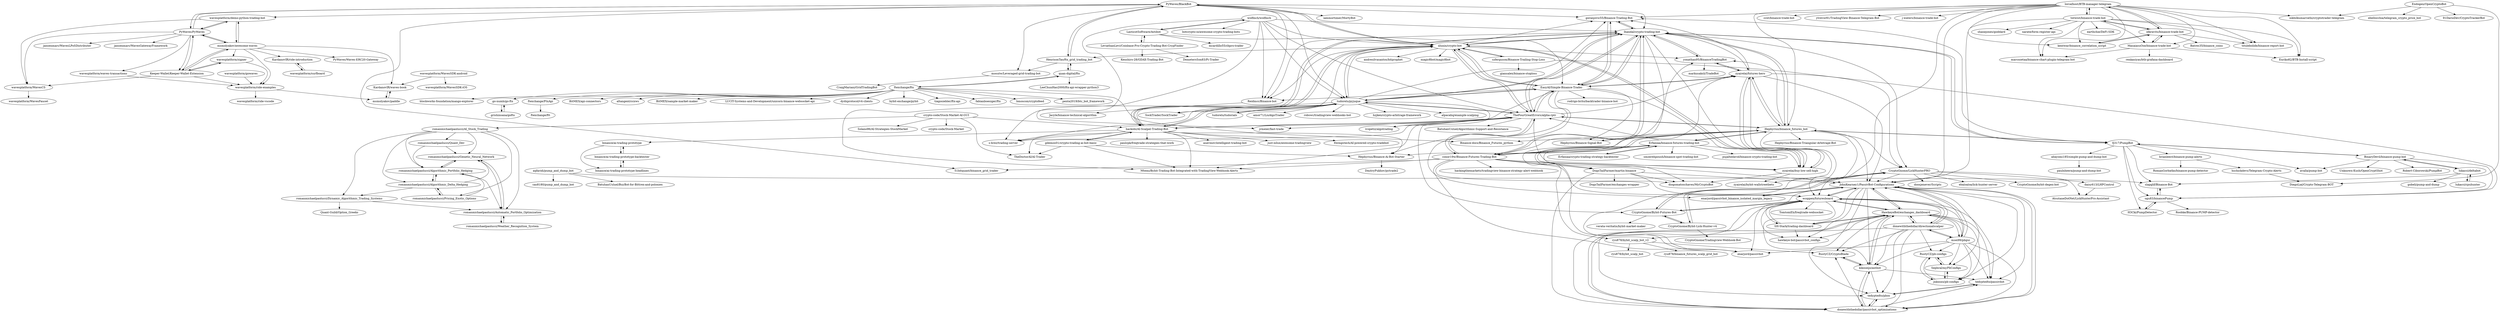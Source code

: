 digraph G {
"PyWaves/BlackBot" -> "HenrisonTao/ftx_grid_trading_bot"
"PyWaves/BlackBot" -> "wavesplatform/demo-python-trading-bot"
"PyWaves/BlackBot" -> "iammortimer/MortyBot"
"PyWaves/BlackBot" -> "PyWaves/PyWaves"
"PyWaves/BlackBot" -> "goranjovic55/Binance-Trading-Bot"
"PyWaves/BlackBot" -> "iilunin/crypto-bot"
"PyWaves/BlackBot" -> "lhandal/crypto-trading-bot"
"PyWaves/BlackBot" -> "mosutw/Leveraged-grid-trading-bot"
"PyWaves/BlackBot" -> "Reidmcc/Binance-bot"
"PyWaves/BlackBot" -> "tudorelu/pyjuque"
"PyWaves/BlackBot" -> "51bitquant/binance_grid_trader" ["e"=1]
"iilunin/crypto-bot" -> "lhandal/crypto-trading-bot"
"iilunin/crypto-bot" -> "EasyAI/Simple-Binance-Trader"
"iilunin/crypto-bot" -> "zyairelai/buy-low-sell-high"
"iilunin/crypto-bot" -> "Reidmcc/Binance-bot"
"iilunin/crypto-bot" -> "goranjovic55/Binance-Trading-Bot"
"iilunin/crypto-bot" -> "szferguson/Binance-Trailing-Stop-Loss"
"iilunin/crypto-bot" -> "andresilvasantos/bitprophet" ["e"=1]
"iilunin/crypto-bot" -> "HenrisonTao/ftx_grid_trading_bot"
"iilunin/crypto-bot" -> "tudorelu/pyjuque"
"iilunin/crypto-bot" -> "TheFourGreatErrors/alpha-rptr"
"iilunin/crypto-bot" -> "PyWaves/BlackBot"
"iilunin/crypto-bot" -> "magic8bot/magic8bot" ["e"=1]
"iilunin/crypto-bot" -> "hackobi/AI-Scalpel-Trading-Bot"
"iilunin/crypto-bot" -> "SockTrader/SockTrader" ["e"=1]
"iilunin/crypto-bot" -> "yonathan95/BinanceTradingBot"
"Endogen/OpenCryptoBot" -> "ebellocchia/telegram_crypto_price_bot"
"Endogen/OpenCryptoBot" -> "91DarioDev/CryptoTrackerBot"
"Endogen/OpenCryptoBot" -> "nikhilkumarrathi/cryptotrader-telegram"
"Endogen/OpenCryptoBot" -> "DiegoLial/Crypto-Telegram-BOT"
"wolfinch/wolfinch" -> "jrmeier/fast-trade" ["e"=1]
"wolfinch/wolfinch" -> "iilunin/crypto-bot"
"wolfinch/wolfinch" -> "TheFourGreatErrors/alpha-rptr"
"wolfinch/wolfinch" -> "LasticotSoftware/Astibot"
"wolfinch/wolfinch" -> "lhandal/crypto-trading-bot"
"wolfinch/wolfinch" -> "Reidmcc/Binance-bot"
"wolfinch/wolfinch" -> "botcrypto-io/awesome-crypto-trading-bots" ["e"=1]
"wolfinch/wolfinch" -> "tudorelu/pyjuque"
"wolfinch/wolfinch" -> "s-brez/trading-server" ["e"=1]
"wavesplatform/demo-python-trading-bot" -> "wavesplatform/WavesCS"
"wavesplatform/demo-python-trading-bot" -> "msmolyakov/awesome-waves"
"wavesplatform/demo-python-trading-bot" -> "PyWaves/PyWaves"
"ftexchange/ftx" -> "quan-digital/ftx"
"ftexchange/ftx" -> "go-numb/go-ftx"
"ftexchange/ftx" -> "tiagosiebler/ftx-api" ["e"=1]
"ftexchange/ftx" -> "Binance-docs/Binance_Futures_python" ["e"=1]
"ftexchange/ftx" -> "fabianboesiger/ftx" ["e"=1]
"ftexchange/ftx" -> "bmoscon/cryptofeed" ["e"=1]
"ftexchange/ftx" -> "ftexchange/FtxApi"
"ftexchange/ftx" -> "penta2019/btc_bot_framework" ["e"=1]
"ftexchange/ftx" -> "blockworks-foundation/mango-explorer" ["e"=1]
"ftexchange/ftx" -> "BitMEX/api-connectors" ["e"=1]
"ftexchange/ftx" -> "altangent/ccxws" ["e"=1]
"ftexchange/ftx" -> "BitMEX/sample-market-maker" ["e"=1]
"ftexchange/ftx" -> "LUCIT-Systems-and-Development/unicorn-binance-websocket-api" ["e"=1]
"ftexchange/ftx" -> "dydxprotocol/v4-clients" ["e"=1]
"ftexchange/ftx" -> "bybit-exchange/pybit" ["e"=1]
"tudorelu/tudorials" -> "tudorelu/pyjuque"
"romanmichaelpaolucci/Quant_Dev" -> "romanmichaelpaolucci/Genetic_Neural_Network"
"romanmichaelpaolucci/Quant_Dev" -> "romanmichaelpaolucci/Algorithmic_Portfolio_Hedging"
"Hephyrius/Binance-Ai-Bot-Starter" -> "DmitryPukhov/pytrade2"
"lukacci/deltabot" -> "lukacci/cpuhunter"
"lukacci/deltabot" -> "gobeli/pump-and-dump"
"lukacci/deltabot" -> "BinaryDevil/binance-pump-bot"
"lukacci/deltabot" -> "slapglif/Binance-Bot"
"Reidmcc/Binance-bot" -> "Jacyle/binance-technical-algorithm"
"msmolyakov/awesome-waves" -> "wavesplatform/signer"
"msmolyakov/awesome-waves" -> "KardanovIR/ride-introduction"
"msmolyakov/awesome-waves" -> "wavesplatform/ride-examples"
"msmolyakov/awesome-waves" -> "Keeper-Wallet/Keeper-Wallet-Extension"
"msmolyakov/awesome-waves" -> "PyWaves/Waves-ERC20-Gateway"
"msmolyakov/awesome-waves" -> "KardanovIR/waves-book"
"msmolyakov/awesome-waves" -> "PyWaves/PyWaves"
"msmolyakov/awesome-waves" -> "wavesplatform/demo-python-trading-bot"
"EasyAI/Simple-Binance-Trader" -> "lhandal/crypto-trading-bot"
"EasyAI/Simple-Binance-Trader" -> "goranjovic55/Binance-Trading-Bot"
"EasyAI/Simple-Binance-Trader" -> "tudorelu/pyjuque"
"EasyAI/Simple-Binance-Trader" -> "iilunin/crypto-bot"
"EasyAI/Simple-Binance-Trader" -> "Reidmcc/Binance-bot"
"EasyAI/Simple-Binance-Trader" -> "enarjord/passivbot_binance_isolated_margin_legacy"
"EasyAI/Simple-Binance-Trader" -> "zyairelai/futures-hero"
"EasyAI/Simple-Binance-Trader" -> "zyairelai/buy-low-sell-high"
"EasyAI/Simple-Binance-Trader" -> "rodrigo-brito/backtrader-binance-bot" ["e"=1]
"EasyAI/Simple-Binance-Trader" -> "TheFourGreatErrors/alpha-rptr"
"EasyAI/Simple-Binance-Trader" -> "Hephyrius/Binance-Signal-Bot"
"EasyAI/Simple-Binance-Trader" -> "Hephyrius/Binance-Ai-Bot-Starter"
"wavesplatform/WavesCS" -> "wavesplatform/WavesFaucet"
"Keeper-Wallet/Keeper-Wallet-Extension" -> "wavesplatform/signer"
"Keeper-Wallet/Keeper-Wallet-Extension" -> "wavesplatform/ride-examples"
"Keeper-Wallet/Keeper-Wallet-Extension" -> "msmolyakov/awesome-waves"
"Keeper-Wallet/Keeper-Wallet-Extension" -> "wavesplatform/WavesCS"
"Keeper-Wallet/Keeper-Wallet-Extension" -> "PyWaves/PyWaves"
"wavesplatform/waves-transactions" -> "wavesplatform/ride-examples"
"wavesplatform/ride-examples" -> "msmolyakov/paddle"
"wavesplatform/ride-examples" -> "wavesplatform/ride-vscode"
"szferguson/Binance-Trailing-Stop-Loss" -> "ogu83/binancePump"
"szferguson/Binance-Trailing-Stop-Loss" -> "giansalex/binance-stoploss"
"szferguson/Binance-Trailing-Stop-Loss" -> "iilunin/crypto-bot"
"wavesplatform/WavesSDK-android" -> "wavesplatform/WavesSDK-iOS"
"wavesplatform/WavesSDK-android" -> "KardanovIR/waves-book"
"KardanovIR/ride-introduction" -> "wavesplatform/surfboard"
"wavesplatform/gowaves" -> "wavesplatform/ride-examples"
"slapglif/Binance-Bot" -> "ogu83/binancePump"
"msmolyakov/paddle" -> "KardanovIR/waves-book"
"lukacci/cpuhunter" -> "lukacci/deltabot"
"wavesplatform/surfboard" -> "KardanovIR/ride-introduction"
"hackobi/AI-Scalpel-Trading-Bot" -> "gdemos01/crypto-trading-ai-bot-basic"
"hackobi/AI-Scalpel-Trading-Bot" -> "TheDoctorAI/AI-Trader"
"hackobi/AI-Scalpel-Trading-Bot" -> "lhandal/crypto-trading-bot"
"hackobi/AI-Scalpel-Trading-Bot" -> "TheFourGreatErrors/alpha-rptr"
"hackobi/AI-Scalpel-Trading-Bot" -> "iilunin/crypto-bot"
"hackobi/AI-Scalpel-Trading-Bot" -> "tudorelu/pyjuque"
"hackobi/AI-Scalpel-Trading-Bot" -> "6wingstech/AI-powered-crypto-tradebot"
"hackobi/AI-Scalpel-Trading-Bot" -> "Hephyrius/Binance-Ai-Bot-Starter"
"hackobi/AI-Scalpel-Trading-Bot" -> "Mtemi/Bybit-Trading-Bot-Integrated-with-TradingView-Webhook-Alerts" ["e"=1]
"hackobi/AI-Scalpel-Trading-Bot" -> "binance/ai-trading-prototype"
"hackobi/AI-Scalpel-Trading-Bot" -> "s-brez/trading-server" ["e"=1]
"hackobi/AI-Scalpel-Trading-Bot" -> "paulcpk/freqtrade-strategies-that-work" ["e"=1]
"hackobi/AI-Scalpel-Trading-Bot" -> "asavinov/intelligent-trading-bot" ["e"=1]
"hackobi/AI-Scalpel-Trading-Bot" -> "EasyAI/Simple-Binance-Trader"
"hackobi/AI-Scalpel-Trading-Bot" -> "just-nilux/awesome-tradingview" ["e"=1]
"LeviathanLevi/Coinbase-Pro-Crypto-Trading-Bot-CrypFinder" -> "LasticotSoftware/Astibot"
"LeviathanLevi/Coinbase-Pro-Crypto-Trading-Bot-CrypFinder" -> "DemetersSon83/Pi-Trader"
"LeviathanLevi/Coinbase-Pro-Crypto-Trading-Bot-CrypFinder" -> "Kenshiro-28/GDAX-Trading-Bot"
"romanmichaelpaolucci/AI_Stock_Trading" -> "romanmichaelpaolucci/Algorithmic_Delta_Hedging"
"romanmichaelpaolucci/AI_Stock_Trading" -> "romanmichaelpaolucci/Dynamic_Algorithmic_Trading_Systems"
"romanmichaelpaolucci/AI_Stock_Trading" -> "romanmichaelpaolucci/Algorithmic_Portfolio_Hedging"
"romanmichaelpaolucci/AI_Stock_Trading" -> "romanmichaelpaolucci/Quant_Dev"
"romanmichaelpaolucci/AI_Stock_Trading" -> "romanmichaelpaolucci/Genetic_Neural_Network"
"romanmichaelpaolucci/AI_Stock_Trading" -> "romanmichaelpaolucci/Pricing_Exotic_Options"
"romanmichaelpaolucci/AI_Stock_Trading" -> "romanmichaelpaolucci/Automatic_Portfolio_Optimization"
"crypto-code/Stock-Market-AI-GUI" -> "crypto-code/Stock-Market"
"crypto-code/Stock-Market-AI-GUI" -> "romanmichaelpaolucci/AI_Stock_Trading"
"crypto-code/Stock-Market-AI-GUI" -> "Solano96/AI-Strategies-StockMarket"
"crypto-code/Stock-Market-AI-GUI" -> "hackobi/AI-Scalpel-Trading-Bot"
"crypto-code/Stock-Market-AI-GUI" -> "TheDoctorAI/AI-Trader"
"lhandal/crypto-trading-bot" -> "iilunin/crypto-bot"
"lhandal/crypto-trading-bot" -> "EasyAI/Simple-Binance-Trader"
"lhandal/crypto-trading-bot" -> "goranjovic55/Binance-Trading-Bot"
"lhandal/crypto-trading-bot" -> "tudorelu/pyjuque"
"lhandal/crypto-trading-bot" -> "fj317/PumpBot"
"lhandal/crypto-trading-bot" -> "Reidmcc/Binance-bot"
"lhandal/crypto-trading-bot" -> "hackobi/AI-Scalpel-Trading-Bot"
"lhandal/crypto-trading-bot" -> "TheFourGreatErrors/alpha-rptr"
"lhandal/crypto-trading-bot" -> "yonathan95/BinanceTradingBot"
"lhandal/crypto-trading-bot" -> "zyairelai/futures-hero"
"lhandal/crypto-trading-bot" -> "conor19w/Binance-Futures-Trading-Bot"
"lhandal/crypto-trading-bot" -> "Hephyrius/Binance-Signal-Bot"
"lhandal/crypto-trading-bot" -> "zyairelai/buy-low-sell-high"
"lhandal/crypto-trading-bot" -> "Hephyrius/binance_futures_bot"
"lhandal/crypto-trading-bot" -> "CryptoGnome/LickHunterPRO"
"HenrisonTao/ftx_grid_trading_bot" -> "mosutw/Leveraged-grid-trading-bot"
"HenrisonTao/ftx_grid_trading_bot" -> "quan-digital/ftx"
"HenrisonTao/ftx_grid_trading_bot" -> "PyWaves/BlackBot"
"romanmichaelpaolucci/Algorithmic_Delta_Hedging" -> "romanmichaelpaolucci/Algorithmic_Portfolio_Hedging"
"romanmichaelpaolucci/Algorithmic_Delta_Hedging" -> "romanmichaelpaolucci/Genetic_Neural_Network"
"romanmichaelpaolucci/Algorithmic_Delta_Hedging" -> "romanmichaelpaolucci/Dynamic_Algorithmic_Trading_Systems"
"romanmichaelpaolucci/Algorithmic_Delta_Hedging" -> "romanmichaelpaolucci/Pricing_Exotic_Options"
"tudorelu/pyjuque" -> "lhandal/crypto-trading-bot"
"tudorelu/pyjuque" -> "EasyAI/Simple-Binance-Trader"
"tudorelu/pyjuque" -> "s-brez/trading-server" ["e"=1]
"tudorelu/pyjuque" -> "TheFourGreatErrors/alpha-rptr"
"tudorelu/pyjuque" -> "tudorelu/tudorials"
"tudorelu/pyjuque" -> "Mtemi/Bybit-Trading-Bot-Integrated-with-TradingView-Webhook-Alerts" ["e"=1]
"tudorelu/pyjuque" -> "iilunin/crypto-bot"
"tudorelu/pyjuque" -> "amor71/LiuAlgoTrader" ["e"=1]
"tudorelu/pyjuque" -> "hackobi/AI-Scalpel-Trading-Bot"
"tudorelu/pyjuque" -> "robswc/tradingview-webhooks-bot" ["e"=1]
"tudorelu/pyjuque" -> "goranjovic55/Binance-Trading-Bot"
"tudorelu/pyjuque" -> "hzjken/crypto-arbitrage-framework" ["e"=1]
"tudorelu/pyjuque" -> "ivopetiz/algotrading" ["e"=1]
"tudorelu/pyjuque" -> "SockTrader/SockTrader" ["e"=1]
"tudorelu/pyjuque" -> "alpacahq/example-scalping" ["e"=1]
"go-numb/go-ftx" -> "grishinsana/goftx"
"zyairelai/buy-low-sell-high" -> "zyairelai/futures-hero"
"zyairelai/buy-low-sell-high" -> "zyairelai/bybit-wallstreetbets"
"zyairelai/buy-low-sell-high" -> "iilunin/crypto-bot"
"zyairelai/buy-low-sell-high" -> "diogomatoschaves/MyCryptoBot"
"zyairelai/futures-hero" -> "zyairelai/buy-low-sell-high"
"zyairelai/futures-hero" -> "zyairelai/bybit-wallstreetbets"
"zyairelai/futures-hero" -> "Hephyrius/binance_futures_bot"
"zyairelai/futures-hero" -> "JohnKearney1/PassivBot-Configurations"
"zyairelai/futures-hero" -> "yonathan95/BinanceTradingBot"
"zyairelai/futures-hero" -> "goranjovic55/Binance-Trading-Bot"
"zyairelai/futures-hero" -> "CryptoGnome/LickHunterPRO"
"zyairelai/futures-hero" -> "EasyAI/Simple-Binance-Trader"
"TheFourGreatErrors/alpha-rptr" -> "s-brez/trading-server" ["e"=1]
"TheFourGreatErrors/alpha-rptr" -> "conor19w/Binance-Futures-Trading-Bot"
"TheFourGreatErrors/alpha-rptr" -> "ivopetiz/algotrading" ["e"=1]
"TheFourGreatErrors/alpha-rptr" -> "Hephyrius/binance_futures_bot"
"TheFourGreatErrors/alpha-rptr" -> "tudorelu/pyjuque"
"TheFourGreatErrors/alpha-rptr" -> "jrmeier/fast-trade" ["e"=1]
"TheFourGreatErrors/alpha-rptr" -> "Mtemi/Bybit-Trading-Bot-Integrated-with-TradingView-Webhook-Alerts" ["e"=1]
"TheFourGreatErrors/alpha-rptr" -> "lhandal/crypto-trading-bot"
"TheFourGreatErrors/alpha-rptr" -> "hackobi/AI-Scalpel-Trading-Bot"
"TheFourGreatErrors/alpha-rptr" -> "zyairelai/futures-hero"
"TheFourGreatErrors/alpha-rptr" -> "EasyAI/Simple-Binance-Trader"
"TheFourGreatErrors/alpha-rptr" -> "BatuhanUsluel/Algorithmic-Support-and-Resistance" ["e"=1]
"TheFourGreatErrors/alpha-rptr" -> "iilunin/crypto-bot"
"TheFourGreatErrors/alpha-rptr" -> "zyairelai/buy-low-sell-high"
"TheFourGreatErrors/alpha-rptr" -> "CryptoGnome/Bybit-Futures-Bot"
"CryptoGnome/LickHunterPRO" -> "daisy613/LHPControl"
"CryptoGnome/LickHunterPRO" -> "CryptoGnome/Bybit-Futures-Bot"
"CryptoGnome/LickHunterPRO" -> "AtsutaneDotNet/LickHunterPro-Assistant"
"CryptoGnome/LickHunterPRO" -> "CryptoGnome/Bybit-Lick-Hunter-v4"
"CryptoGnome/LickHunterPRO" -> "JohnKearney1/PassivBot-Configurations"
"CryptoGnome/LickHunterPRO" -> "ebaloaloa/lick-hunter-server"
"CryptoGnome/LickHunterPRO" -> "CryptoGnome/bybit-degen-bot" ["e"=1]
"CryptoGnome/LickHunterPRO" -> "doosjenever/Scripts"
"enarjord/passivbot_binance_isolated_margin_legacy" -> "JohnKearney1/PassivBot-Configurations"
"wavesplatform/signer" -> "Keeper-Wallet/Keeper-Wallet-Extension"
"wavesplatform/signer" -> "wavesplatform/ride-examples"
"quan-digital/ftx" -> "HenrisonTao/ftx_grid_trading_bot"
"quan-digital/ftx" -> "ftexchange/ftx"
"quan-digital/ftx" -> "LeeChunHao2000/ftx-api-wrapper-python3"
"romanmichaelpaolucci/Pricing_Exotic_Options" -> "romanmichaelpaolucci/Algorithmic_Delta_Hedging"
"romanmichaelpaolucci/Pricing_Exotic_Options" -> "romanmichaelpaolucci/Algorithmic_Portfolio_Hedging"
"LasticotSoftware/Astibot" -> "mcardillo55/cbpro-trader" ["e"=1]
"LasticotSoftware/Astibot" -> "LeviathanLevi/Coinbase-Pro-Crypto-Trading-Bot-CrypFinder"
"LasticotSoftware/Astibot" -> "wolfinch/wolfinch"
"LasticotSoftware/Astibot" -> "EasyAI/Simple-Binance-Trader"
"ftexchange/FtxApi" -> "ftexchange/ftt"
"ogu83/binancePump" -> "H3Cki/PumpDetector"
"ogu83/binancePump" -> "slapglif/Binance-Bot"
"ogu83/binancePump" -> "Roobke/Binance-PUMP-detector"
"H3Cki/PumpDetector" -> "ogu83/binancePump"
"romanmichaelpaolucci/Genetic_Neural_Network" -> "romanmichaelpaolucci/Automatic_Portfolio_Optimization"
"romanmichaelpaolucci/Genetic_Neural_Network" -> "romanmichaelpaolucci/Algorithmic_Portfolio_Hedging"
"romanmichaelpaolucci/Automatic_Portfolio_Optimization" -> "romanmichaelpaolucci/Genetic_Neural_Network"
"romanmichaelpaolucci/Automatic_Portfolio_Optimization" -> "romanmichaelpaolucci/Weather_Recognition_System"
"romanmichaelpaolucci/Weather_Recognition_System" -> "romanmichaelpaolucci/Automatic_Portfolio_Optimization"
"KardanovIR/waves-book" -> "msmolyakov/paddle"
"tntwist/binance-trade-bot" -> "idkravitz/binance-trade-bot"
"tntwist/binance-trade-bot" -> "lorcalhost/BTB-manager-telegram"
"tntwist/binance-trade-bot" -> "kentwar/binance_correlation_script"
"tntwist/binance-trade-bot" -> "earthchie/DeFi-SDK" ["e"=1]
"tntwist/binance-trade-bot" -> "marcozetaa/binance-chart-plugin-telegram-bot"
"tntwist/binance-trade-bot" -> "MasaiasuOse/binance-trade-bot"
"tntwist/binance-trade-bot" -> "titulebolide/binance-report-bot"
"tntwist/binance-trade-bot" -> "JohnKearney1/PassivBot-Configurations"
"tntwist/binance-trade-bot" -> "shanejones/goddard" ["e"=1]
"tntwist/binance-trade-bot" -> "Enriko82/BTB-Install-script"
"tntwist/binance-trade-bot" -> "narate/form-register-api" ["e"=1]
"gdemos01/crypto-trading-ai-bot-basic" -> "hackobi/AI-Scalpel-Trading-Bot"
"gdemos01/crypto-trading-ai-bot-basic" -> "TheDoctorAI/AI-Trader"
"gdemos01/crypto-trading-ai-bot-basic" -> "Hephyrius/Binance-Ai-Bot-Starter"
"gdemos01/crypto-trading-ai-bot-basic" -> "Mtemi/Bybit-Trading-Bot-Integrated-with-TradingView-Webhook-Alerts" ["e"=1]
"conor19w/Binance-Futures-Trading-Bot" -> "Hephyrius/binance_futures_bot"
"conor19w/Binance-Futures-Trading-Bot" -> "Erfaniaa/binance-futures-trading-bot"
"conor19w/Binance-Futures-Trading-Bot" -> "TheFourGreatErrors/alpha-rptr"
"conor19w/Binance-Futures-Trading-Bot" -> "enarjord/passivbot" ["e"=1]
"conor19w/Binance-Futures-Trading-Bot" -> "zyairelai/buy-low-sell-high"
"conor19w/Binance-Futures-Trading-Bot" -> "Mtemi/Bybit-Trading-Bot-Integrated-with-TradingView-Webhook-Alerts" ["e"=1]
"conor19w/Binance-Futures-Trading-Bot" -> "zyairelai/futures-hero"
"conor19w/Binance-Futures-Trading-Bot" -> "lhandal/crypto-trading-bot"
"conor19w/Binance-Futures-Trading-Bot" -> "51bitquant/binance_grid_trader" ["e"=1]
"conor19w/Binance-Futures-Trading-Bot" -> "diogomatoschaves/MyCryptoBot"
"conor19w/Binance-Futures-Trading-Bot" -> "hackingthemarkets/tradingview-binance-strategy-alert-webhook" ["e"=1]
"conor19w/Binance-Futures-Trading-Bot" -> "ecoppen/futuresboard"
"conor19w/Binance-Futures-Trading-Bot" -> "yonathan95/BinanceTradingBot"
"conor19w/Binance-Futures-Trading-Bot" -> "DogsTailFarmer/martin-binance"
"conor19w/Binance-Futures-Trading-Bot" -> "JohnKearney1/PassivBot-Configurations"
"lorcalhost/BTB-manager-telegram" -> "tntwist/binance-trade-bot"
"lorcalhost/BTB-manager-telegram" -> "idkravitz/binance-trade-bot"
"lorcalhost/BTB-manager-telegram" -> "MasaiasuOse/binance-trade-bot"
"lorcalhost/BTB-manager-telegram" -> "kentwar/binance_correlation_script"
"lorcalhost/BTB-manager-telegram" -> "Enriko82/BTB-Install-script"
"lorcalhost/BTB-manager-telegram" -> "titulebolide/binance-report-bot"
"lorcalhost/BTB-manager-telegram" -> "ccxt/binance-trade-bot" ["e"=1]
"lorcalhost/BTB-manager-telegram" -> "JohnKearney1/PassivBot-Configurations"
"lorcalhost/BTB-manager-telegram" -> "ytrevor81/TradingView-Binance-Telegram-Bot" ["e"=1]
"lorcalhost/BTB-manager-telegram" -> "goranjovic55/Binance-Trading-Bot"
"lorcalhost/BTB-manager-telegram" -> "nikhilkumarrathi/cryptotrader-telegram"
"lorcalhost/BTB-manager-telegram" -> "marcozetaa/binance-chart-plugin-telegram-bot"
"lorcalhost/BTB-manager-telegram" -> "ecoppen/futuresboard"
"lorcalhost/BTB-manager-telegram" -> "j-waters/binance-trade-bot"
"lorcalhost/BTB-manager-telegram" -> "Hephyrius/binance_futures_bot"
"idkravitz/binance-trade-bot" -> "tntwist/binance-trade-bot"
"idkravitz/binance-trade-bot" -> "kentwar/binance_correlation_script"
"idkravitz/binance-trade-bot" -> "MasaiasuOse/binance-trade-bot"
"idkravitz/binance-trade-bot" -> "titulebolide/binance-report-bot"
"idkravitz/binance-trade-bot" -> "lorcalhost/BTB-manager-telegram"
"idkravitz/binance-trade-bot" -> "Batres35/binance_coins"
"brianleect/binance-pump-alerts" -> "RomanGorbatko/binance-pump-detector"
"brianleect/binance-pump-alerts" -> "hschickdevs/Telegram-Crypto-Alerts"
"fj317/PumpBot" -> "BinaryDevil/binance-pump-bot"
"fj317/PumpBot" -> "lhandal/crypto-trading-bot"
"fj317/PumpBot" -> "ogu83/binancePump"
"fj317/PumpBot" -> "abayomi185/simple-pump-and-dump-bot"
"fj317/PumpBot" -> "slapglif/Binance-Bot"
"fj317/PumpBot" -> "goranjovic55/Binance-Trading-Bot"
"fj317/PumpBot" -> "H3Cki/PumpDetector"
"fj317/PumpBot" -> "brianleect/binance-pump-alerts"
"fj317/PumpBot" -> "avalla/pump-bot"
"fj317/PumpBot" -> "Hephyrius/binance_futures_bot"
"Hephyrius/binance_futures_bot" -> "conor19w/Binance-Futures-Trading-Bot"
"Hephyrius/binance_futures_bot" -> "zyairelai/futures-hero"
"Hephyrius/binance_futures_bot" -> "TheFourGreatErrors/alpha-rptr"
"Hephyrius/binance_futures_bot" -> "JohnKearney1/PassivBot-Configurations"
"Hephyrius/binance_futures_bot" -> "Hephyrius/Binance-Signal-Bot"
"Hephyrius/binance_futures_bot" -> "Erfaniaa/binance-futures-trading-bot"
"Hephyrius/binance_futures_bot" -> "Hephyrius/Binance-Triangular-Arbitrage-Bot" ["e"=1]
"Hephyrius/binance_futures_bot" -> "enarjord/passivbot" ["e"=1]
"Hephyrius/binance_futures_bot" -> "lhandal/crypto-trading-bot"
"Hephyrius/binance_futures_bot" -> "fj317/PumpBot"
"Hephyrius/binance_futures_bot" -> "yonathan95/BinanceTradingBot"
"Hephyrius/binance_futures_bot" -> "Hephyrius/Binance-Ai-Bot-Starter"
"Hephyrius/binance_futures_bot" -> "Binance-docs/Binance_Futures_python" ["e"=1]
"Hephyrius/binance_futures_bot" -> "CryptoGnome/LickHunterPRO"
"Hephyrius/binance_futures_bot" -> "ecoppen/futuresboard"
"goranjovic55/Binance-Trading-Bot" -> "lhandal/crypto-trading-bot"
"goranjovic55/Binance-Trading-Bot" -> "EasyAI/Simple-Binance-Trader"
"MasaiasuOse/binance-trade-bot" -> "renkasiyas/btb-grafana-dashboard"
"MasaiasuOse/binance-trade-bot" -> "marcozetaa/binance-chart-plugin-telegram-bot"
"MasaiasuOse/binance-trade-bot" -> "idkravitz/binance-trade-bot"
"MasaiasuOse/binance-trade-bot" -> "Enriko82/BTB-Install-script"
"JohnKearney1/PassivBot-Configurations" -> "HawkeyeBot/exchanges_dashboard"
"JohnKearney1/PassivBot-Configurations" -> "hawkeye-bot/passivbot_configs"
"JohnKearney1/PassivBot-Configurations" -> "donewiththedollar/passivbot_optimizations"
"JohnKearney1/PassivBot-Configurations" -> "msei99/pbgui"
"JohnKearney1/PassivBot-Configurations" -> "ecoppen/futuresboard"
"JohnKearney1/PassivBot-Configurations" -> "tedyptedto/pbos"
"JohnKearney1/PassivBot-Configurations" -> "enarjord/passivbot_binance_isolated_margin_legacy"
"JohnKearney1/PassivBot-Configurations" -> "Sephral/myPbConfigs"
"JohnKearney1/PassivBot-Configurations" -> "jnkxnxx/pb-configs"
"JohnKearney1/PassivBot-Configurations" -> "enarjord/passivbot" ["e"=1]
"JohnKearney1/PassivBot-Configurations" -> "kikoseijo/antbot"
"JohnKearney1/PassivBot-Configurations" -> "SH-Stark/trading-dashboard"
"JohnKearney1/PassivBot-Configurations" -> "tedyptedto/passivbot"
"daisy613/LHPControl" -> "AtsutaneDotNet/LickHunterPro-Assistant"
"abayomi185/simple-pump-and-dump-bot" -> "paulnheera/pump-and-dump-bot"
"mosutw/Leveraged-grid-trading-bot" -> "CraigMariani/GridTradingBot"
"yonathan95/BinanceTradingBot" -> "markusaksli/TradeBot" ["e"=1]
"yonathan95/BinanceTradingBot" -> "zyairelai/futures-hero"
"yonathan95/BinanceTradingBot" -> "lhandal/crypto-trading-bot"
"BinaryDevil/binance-pump-bot" -> "fj317/PumpBot"
"BinaryDevil/binance-pump-bot" -> "Unknown-Kush/OpenCryptShot"
"BinaryDevil/binance-pump-bot" -> "ogu83/binancePump"
"BinaryDevil/binance-pump-bot" -> "lukacci/deltabot"
"BinaryDevil/binance-pump-bot" -> "avalla/pump-bot"
"BinaryDevil/binance-pump-bot" -> "Robert-Ciborowski/PumpBot"
"romanmichaelpaolucci/Dynamic_Algorithmic_Trading_Systems" -> "romanmichaelpaolucci/Automatic_Portfolio_Optimization"
"romanmichaelpaolucci/Dynamic_Algorithmic_Trading_Systems" -> "Quant-Guild/Option_Greeks"
"kentwar/binance_correlation_script" -> "idkravitz/binance-trade-bot"
"romanmichaelpaolucci/Algorithmic_Portfolio_Hedging" -> "romanmichaelpaolucci/Genetic_Neural_Network"
"romanmichaelpaolucci/Algorithmic_Portfolio_Hedging" -> "romanmichaelpaolucci/Automatic_Portfolio_Optimization"
"romanmichaelpaolucci/Algorithmic_Portfolio_Hedging" -> "romanmichaelpaolucci/Algorithmic_Delta_Hedging"
"grishinsana/goftx" -> "go-numb/go-ftx"
"HawkeyeBot/exchanges_dashboard" -> "ecoppen/futuresboard"
"HawkeyeBot/exchanges_dashboard" -> "SH-Stark/trading-dashboard"
"HawkeyeBot/exchanges_dashboard" -> "JohnKearney1/PassivBot-Configurations"
"HawkeyeBot/exchanges_dashboard" -> "kikoseijo/antbot"
"HawkeyeBot/exchanges_dashboard" -> "msei99/pbgui"
"HawkeyeBot/exchanges_dashboard" -> "donewiththedollar/passivbot_optimizations"
"HawkeyeBot/exchanges_dashboard" -> "donewiththedollar/directionalscalper"
"HawkeyeBot/exchanges_dashboard" -> "jnkxnxx/pb-configs"
"HawkeyeBot/exchanges_dashboard" -> "tedyptedto/passivbot"
"HawkeyeBot/exchanges_dashboard" -> "RustyCZ/CryptoBlade"
"HawkeyeBot/exchanges_dashboard" -> "hawkeye-bot/passivbot_configs"
"ecoppen/futuresboard" -> "HawkeyeBot/exchanges_dashboard"
"ecoppen/futuresboard" -> "SH-Stark/trading-dashboard"
"ecoppen/futuresboard" -> "donewiththedollar/passivbot_optimizations"
"ecoppen/futuresboard" -> "JohnKearney1/PassivBot-Configurations"
"ecoppen/futuresboard" -> "kikoseijo/antbot"
"ecoppen/futuresboard" -> "donewiththedollar/directionalscalper"
"ecoppen/futuresboard" -> "hawkeye-bot/passivbot_configs"
"ecoppen/futuresboard" -> "CryptoGnome/Bybit-Futures-Bot"
"ecoppen/futuresboard" -> "tedyptedto/passivbot"
"ecoppen/futuresboard" -> "tedyptedto/pbos"
"ecoppen/futuresboard" -> "TomtomEh/freqtrade-websocket" ["e"=1]
"DogsTailFarmer/martin-binance" -> "DogsTailFarmer/exchanges-wrapper"
"DogsTailFarmer/martin-binance" -> "donewiththedollar/passivbot_optimizations"
"DogsTailFarmer/martin-binance" -> "diogomatoschaves/MyCryptoBot"
"DogsTailFarmer/martin-binance" -> "ecoppen/futuresboard"
"DogsTailFarmer/martin-binance" -> "JohnKearney1/PassivBot-Configurations"
"CryptoGnome/Bybit-Futures-Bot" -> "CryptoGnome/Bybit-Lick-Hunter-v4"
"CryptoGnome/Bybit-Futures-Bot" -> "CryptoGnome/LickHunterPRO"
"CryptoGnome/Bybit-Futures-Bot" -> "ecoppen/futuresboard"
"CryptoGnome/Bybit-Futures-Bot" -> "verata-veritatis/bybit-market-maker" ["e"=1]
"SH-Stark/trading-dashboard" -> "HawkeyeBot/exchanges_dashboard"
"SH-Stark/trading-dashboard" -> "ecoppen/futuresboard"
"SH-Stark/trading-dashboard" -> "hawkeye-bot/passivbot_configs"
"tedyptedto/passivbot" -> "tedyptedto/pbos"
"hschickdevs/Telegram-Crypto-Alerts" -> "DiegoLial/Crypto-Telegram-BOT"
"CryptoGnome/Bybit-Lick-Hunter-v4" -> "CryptoGnome/Bybit-Futures-Bot"
"CryptoGnome/Bybit-Lick-Hunter-v4" -> "CryptoGnome/Tradingview-Webhook-Bot" ["e"=1]
"CryptoGnome/Bybit-Lick-Hunter-v4" -> "CryptoGnome/LickHunterPRO"
"Erfaniaa/binance-futures-trading-bot" -> "conor19w/Binance-Futures-Trading-Bot"
"Erfaniaa/binance-futures-trading-bot" -> "Erfaniaa/crypto-trading-strategy-backtester"
"Erfaniaa/binance-futures-trading-bot" -> "smzerehpoush/binance-spot-trading-bot"
"Erfaniaa/binance-futures-trading-bot" -> "Hephyrius/binance_futures_bot"
"Erfaniaa/binance-futures-trading-bot" -> "diogomatoschaves/MyCryptoBot"
"Erfaniaa/binance-futures-trading-bot" -> "zyairelai/buy-low-sell-high"
"Erfaniaa/binance-futures-trading-bot" -> "TheFourGreatErrors/alpha-rptr"
"Erfaniaa/binance-futures-trading-bot" -> "ryu878/bybit_scalp_bot_v2"
"Erfaniaa/binance-futures-trading-bot" -> "DogsTailFarmer/martin-binance"
"Erfaniaa/binance-futures-trading-bot" -> "enarjord/passivbot" ["e"=1]
"Erfaniaa/binance-futures-trading-bot" -> "pujaltedavid/binance-crypto-trading-bot"
"donewiththedollar/passivbot_optimizations" -> "tedyptedto/pbos"
"donewiththedollar/passivbot_optimizations" -> "tedyptedto/passivbot"
"donewiththedollar/passivbot_optimizations" -> "kikoseijo/antbot"
"donewiththedollar/passivbot_optimizations" -> "RustyCZ/CryptoBlade"
"donewiththedollar/passivbot_optimizations" -> "JohnKearney1/PassivBot-Configurations"
"donewiththedollar/passivbot_optimizations" -> "HawkeyeBot/exchanges_dashboard"
"tedyptedto/pbos" -> "tedyptedto/passivbot"
"tedyptedto/pbos" -> "donewiththedollar/passivbot_optimizations"
"ryu878/bybit_scalp_bot_v2" -> "ryu878/bybit_scalp_bot"
"ryu878/bybit_scalp_bot_v2" -> "RustyCZ/CryptoBlade"
"ryu878/bybit_scalp_bot_v2" -> "ryu878/binance_futures_scalp_grid_bot"
"kikoseijo/antbot" -> "RustyCZ/CryptoBlade"
"kikoseijo/antbot" -> "tedyptedto/passivbot"
"kikoseijo/antbot" -> "tedyptedto/pbos"
"kikoseijo/antbot" -> "donewiththedollar/passivbot_optimizations"
"kikoseijo/antbot" -> "HawkeyeBot/exchanges_dashboard"
"donewiththedollar/directionalscalper" -> "HawkeyeBot/exchanges_dashboard"
"donewiththedollar/directionalscalper" -> "kikoseijo/antbot"
"donewiththedollar/directionalscalper" -> "ecoppen/futuresboard"
"donewiththedollar/directionalscalper" -> "RustyCZ/CryptoBlade"
"donewiththedollar/directionalscalper" -> "msei99/pbgui"
"donewiththedollar/directionalscalper" -> "donewiththedollar/passivbot_optimizations"
"donewiththedollar/directionalscalper" -> "tedyptedto/pbos"
"donewiththedollar/directionalscalper" -> "JohnKearney1/PassivBot-Configurations"
"donewiththedollar/directionalscalper" -> "RustyCZ/pb-configs"
"donewiththedollar/directionalscalper" -> "ryu878/bybit_scalp_bot_v2"
"Erfaniaa/crypto-trading-strategy-backtester" -> "Erfaniaa/binance-futures-trading-bot"
"msei99/pbgui" -> "HawkeyeBot/exchanges_dashboard"
"msei99/pbgui" -> "JohnKearney1/PassivBot-Configurations"
"msei99/pbgui" -> "Sephral/myPbConfigs"
"msei99/pbgui" -> "donewiththedollar/directionalscalper"
"msei99/pbgui" -> "RustyCZ/pb-configs"
"msei99/pbgui" -> "donewiththedollar/passivbot_optimizations"
"msei99/pbgui" -> "tedyptedto/passivbot"
"msei99/pbgui" -> "jnkxnxx/pb-configs"
"msei99/pbgui" -> "ecoppen/futuresboard"
"msei99/pbgui" -> "enarjord/passivbot" ["e"=1]
"msei99/pbgui" -> "kikoseijo/antbot"
"RustyCZ/CryptoBlade" -> "kikoseijo/antbot"
"binance/ai-trading-prototype-backtester" -> "binance/ai-trading-prototype-headlines"
"binance/ai-trading-prototype-backtester" -> "binance/ai-trading-prototype"
"binance/ai-trading-prototype" -> "binance/ai-trading-prototype-backtester"
"binance/ai-trading-prototype" -> "binance/ai-trading-prototype-headlines"
"binance/ai-trading-prototype-headlines" -> "binance/ai-trading-prototype-backtester"
"RustyCZ/pb-configs" -> "Sephral/myPbConfigs"
"RustyCZ/pb-configs" -> "jnkxnxx/pb-configs"
"Sephral/myPbConfigs" -> "jnkxnxx/pb-configs"
"Sephral/myPbConfigs" -> "RustyCZ/pb-configs"
"PyWaves/PyWaves" -> "Keeper-Wallet/Keeper-Wallet-Extension"
"PyWaves/PyWaves" -> "msmolyakov/awesome-waves"
"PyWaves/PyWaves" -> "wavesplatform/demo-python-trading-bot"
"PyWaves/PyWaves" -> "wavesplatform/waves-transactions"
"PyWaves/PyWaves" -> "wavesplatform/WavesCS"
"PyWaves/PyWaves" -> "jansenmarc/WavesLPoSDistributer"
"PyWaves/PyWaves" -> "PyWaves/BlackBot"
"PyWaves/PyWaves" -> "jansenmarc/WavesGatewayFramework"
"jnkxnxx/pb-configs" -> "Sephral/myPbConfigs"
"jnkxnxx/pb-configs" -> "RustyCZ/pb-configs"
"aqfaridi/pump_and_dump_bot" -> "cas8180/pump_and_dump_bot"
"aqfaridi/pump_and_dump_bot" -> "BatuhanUsluel/BuyBot-for-Bittrex-and-poloniex"
"aqfaridi/pump_and_dump_bot" -> "slapglif/Binance-Bot"
"PyWaves/BlackBot" ["l"="-11.205,11.544"]
"HenrisonTao/ftx_grid_trading_bot" ["l"="-11.175,11.577"]
"wavesplatform/demo-python-trading-bot" ["l"="-11.149,11.512"]
"iammortimer/MortyBot" ["l"="-11.181,11.527"]
"PyWaves/PyWaves" ["l"="-11.134,11.509"]
"goranjovic55/Binance-Trading-Bot" ["l"="-11.278,11.53"]
"iilunin/crypto-bot" ["l"="-11.259,11.555"]
"lhandal/crypto-trading-bot" ["l"="-11.29,11.55"]
"mosutw/Leveraged-grid-trading-bot" ["l"="-11.166,11.557"]
"Reidmcc/Binance-bot" ["l"="-11.237,11.566"]
"tudorelu/pyjuque" ["l"="-11.259,11.579"]
"51bitquant/binance_grid_trader" ["l"="-10.673,10.829"]
"EasyAI/Simple-Binance-Trader" ["l"="-11.283,11.566"]
"zyairelai/buy-low-sell-high" ["l"="-11.294,11.526"]
"szferguson/Binance-Trailing-Stop-Loss" ["l"="-11.243,11.516"]
"andresilvasantos/bitprophet" ["l"="-9.661,10.376"]
"TheFourGreatErrors/alpha-rptr" ["l"="-11.304,11.563"]
"magic8bot/magic8bot" ["l"="-9.644,10.296"]
"hackobi/AI-Scalpel-Trading-Bot" ["l"="-11.274,11.611"]
"SockTrader/SockTrader" ["l"="-9.619,10.376"]
"yonathan95/BinanceTradingBot" ["l"="-11.318,11.551"]
"Endogen/OpenCryptoBot" ["l"="-11.419,11.313"]
"ebellocchia/telegram_crypto_price_bot" ["l"="-11.423,11.28"]
"91DarioDev/CryptoTrackerBot" ["l"="-11.444,11.298"]
"nikhilkumarrathi/cryptotrader-telegram" ["l"="-11.413,11.368"]
"DiegoLial/Crypto-Telegram-BOT" ["l"="-11.386,11.313"]
"wolfinch/wolfinch" ["l"="-11.284,11.593"]
"jrmeier/fast-trade" ["l"="-9.009,13.095"]
"LasticotSoftware/Astibot" ["l"="-11.303,11.637"]
"botcrypto-io/awesome-crypto-trading-bots" ["l"="-10.511,11.478"]
"s-brez/trading-server" ["l"="-8.932,13.087"]
"wavesplatform/WavesCS" ["l"="-11.14,11.486"]
"msmolyakov/awesome-waves" ["l"="-11.107,11.501"]
"ftexchange/ftx" ["l"="-11.077,11.634"]
"quan-digital/ftx" ["l"="-11.121,11.608"]
"go-numb/go-ftx" ["l"="-11.033,11.645"]
"tiagosiebler/ftx-api" ["l"="-9.783,10.316"]
"Binance-docs/Binance_Futures_python" ["l"="-9.831,10.495"]
"fabianboesiger/ftx" ["l"="-10.621,13.146"]
"bmoscon/cryptofeed" ["l"="-10.662,12.968"]
"ftexchange/FtxApi" ["l"="-11.064,11.665"]
"penta2019/btc_bot_framework" ["l"="-10.536,11.91"]
"blockworks-foundation/mango-explorer" ["l"="-18.189,8.877"]
"BitMEX/api-connectors" ["l"="-10.193,11.685"]
"altangent/ccxws" ["l"="-9.648,10.388"]
"BitMEX/sample-market-maker" ["l"="-10.271,11.664"]
"LUCIT-Systems-and-Development/unicorn-binance-websocket-api" ["l"="-9.884,10.479"]
"dydxprotocol/v4-clients" ["l"="-18.804,8.434"]
"bybit-exchange/pybit" ["l"="-9.925,10.37"]
"tudorelu/tudorials" ["l"="-11.227,11.605"]
"romanmichaelpaolucci/Quant_Dev" ["l"="-11.252,11.806"]
"romanmichaelpaolucci/Genetic_Neural_Network" ["l"="-11.226,11.802"]
"romanmichaelpaolucci/Algorithmic_Portfolio_Hedging" ["l"="-11.232,11.813"]
"Hephyrius/Binance-Ai-Bot-Starter" ["l"="-11.311,11.605"]
"DmitryPukhov/pytrade2" ["l"="-11.339,11.626"]
"lukacci/deltabot" ["l"="-11.383,11.515"]
"lukacci/cpuhunter" ["l"="-11.409,11.534"]
"gobeli/pump-and-dump" ["l"="-11.44,11.527"]
"BinaryDevil/binance-pump-bot" ["l"="-11.321,11.476"]
"slapglif/Binance-Bot" ["l"="-11.354,11.522"]
"Jacyle/binance-technical-algorithm" ["l"="-11.206,11.582"]
"wavesplatform/signer" ["l"="-11.093,11.48"]
"KardanovIR/ride-introduction" ["l"="-11.097,11.463"]
"wavesplatform/ride-examples" ["l"="-11.074,11.482"]
"Keeper-Wallet/Keeper-Wallet-Extension" ["l"="-11.113,11.484"]
"PyWaves/Waves-ERC20-Gateway" ["l"="-11.09,11.52"]
"KardanovIR/waves-book" ["l"="-11.064,11.504"]
"enarjord/passivbot_binance_isolated_margin_legacy" ["l"="-11.298,11.484"]
"zyairelai/futures-hero" ["l"="-11.31,11.534"]
"rodrigo-brito/backtrader-binance-bot" ["l"="-9.049,13.341"]
"Hephyrius/Binance-Signal-Bot" ["l"="-11.324,11.576"]
"wavesplatform/WavesFaucet" ["l"="-11.142,11.459"]
"wavesplatform/waves-transactions" ["l"="-11.09,11.502"]
"msmolyakov/paddle" ["l"="-11.055,11.491"]
"wavesplatform/ride-vscode" ["l"="-11.063,11.461"]
"ogu83/binancePump" ["l"="-11.295,11.501"]
"giansalex/binance-stoploss" ["l"="-11.216,11.493"]
"wavesplatform/WavesSDK-android" ["l"="-11.033,11.508"]
"wavesplatform/WavesSDK-iOS" ["l"="-11.009,11.509"]
"wavesplatform/surfboard" ["l"="-11.09,11.445"]
"wavesplatform/gowaves" ["l"="-11.039,11.462"]
"gdemos01/crypto-trading-ai-bot-basic" ["l"="-11.274,11.645"]
"TheDoctorAI/AI-Trader" ["l"="-11.256,11.669"]
"6wingstech/AI-powered-crypto-tradebot" ["l"="-11.244,11.636"]
"Mtemi/Bybit-Trading-Bot-Integrated-with-TradingView-Webhook-Alerts" ["l"="-8.348,11.281"]
"binance/ai-trading-prototype" ["l"="-11.33,11.658"]
"paulcpk/freqtrade-strategies-that-work" ["l"="-10.742,11.363"]
"asavinov/intelligent-trading-bot" ["l"="-10.481,11.469"]
"just-nilux/awesome-tradingview" ["l"="-8.402,11.302"]
"LeviathanLevi/Coinbase-Pro-Crypto-Trading-Bot-CrypFinder" ["l"="-11.314,11.686"]
"DemetersSon83/Pi-Trader" ["l"="-11.338,11.715"]
"Kenshiro-28/GDAX-Trading-Bot" ["l"="-11.314,11.72"]
"romanmichaelpaolucci/AI_Stock_Trading" ["l"="-11.233,11.79"]
"romanmichaelpaolucci/Algorithmic_Delta_Hedging" ["l"="-11.215,11.819"]
"romanmichaelpaolucci/Dynamic_Algorithmic_Trading_Systems" ["l"="-11.236,11.823"]
"romanmichaelpaolucci/Pricing_Exotic_Options" ["l"="-11.225,11.83"]
"romanmichaelpaolucci/Automatic_Portfolio_Optimization" ["l"="-11.212,11.805"]
"crypto-code/Stock-Market-AI-GUI" ["l"="-11.246,11.709"]
"crypto-code/Stock-Market" ["l"="-11.219,11.73"]
"Solano96/AI-Strategies-StockMarket" ["l"="-11.252,11.741"]
"fj317/PumpBot" ["l"="-11.315,11.497"]
"conor19w/Binance-Futures-Trading-Bot" ["l"="-11.325,11.516"]
"Hephyrius/binance_futures_bot" ["l"="-11.335,11.533"]
"CryptoGnome/LickHunterPRO" ["l"="-11.358,11.555"]
"amor71/LiuAlgoTrader" ["l"="-8.903,13.04"]
"robswc/tradingview-webhooks-bot" ["l"="-8.331,11.299"]
"hzjken/crypto-arbitrage-framework" ["l"="-10.322,11.52"]
"ivopetiz/algotrading" ["l"="-8.989,12.976"]
"alpacahq/example-scalping" ["l"="-8.853,13.054"]
"grishinsana/goftx" ["l"="-11.012,11.652"]
"zyairelai/bybit-wallstreetbets" ["l"="-11.274,11.511"]
"diogomatoschaves/MyCryptoBot" ["l"="-11.338,11.495"]
"JohnKearney1/PassivBot-Configurations" ["l"="-11.344,11.468"]
"BatuhanUsluel/Algorithmic-Support-and-Resistance" ["l"="-9.159,13.212"]
"CryptoGnome/Bybit-Futures-Bot" ["l"="-11.368,11.534"]
"daisy613/LHPControl" ["l"="-11.389,11.579"]
"AtsutaneDotNet/LickHunterPro-Assistant" ["l"="-11.373,11.576"]
"CryptoGnome/Bybit-Lick-Hunter-v4" ["l"="-11.386,11.558"]
"ebaloaloa/lick-hunter-server" ["l"="-11.378,11.588"]
"CryptoGnome/bybit-degen-bot" ["l"="-9.42,10.424"]
"doosjenever/Scripts" ["l"="-11.364,11.588"]
"LeeChunHao2000/ftx-api-wrapper-python3" ["l"="-11.096,11.601"]
"mcardillo55/cbpro-trader" ["l"="-10.373,11.809"]
"ftexchange/ftt" ["l"="-11.055,11.683"]
"H3Cki/PumpDetector" ["l"="-11.28,11.483"]
"Roobke/Binance-PUMP-detector" ["l"="-11.264,11.484"]
"romanmichaelpaolucci/Weather_Recognition_System" ["l"="-11.193,11.809"]
"tntwist/binance-trade-bot" ["l"="-11.415,11.426"]
"idkravitz/binance-trade-bot" ["l"="-11.426,11.409"]
"lorcalhost/BTB-manager-telegram" ["l"="-11.399,11.443"]
"kentwar/binance_correlation_script" ["l"="-11.441,11.408"]
"earthchie/DeFi-SDK" ["l"="23.39,1.113"]
"marcozetaa/binance-chart-plugin-telegram-bot" ["l"="-11.427,11.437"]
"MasaiasuOse/binance-trade-bot" ["l"="-11.444,11.425"]
"titulebolide/binance-report-bot" ["l"="-11.406,11.405"]
"shanejones/goddard" ["l"="-10.76,11.305"]
"Enriko82/BTB-Install-script" ["l"="-11.44,11.441"]
"narate/form-register-api" ["l"="23.43,1.141"]
"Erfaniaa/binance-futures-trading-bot" ["l"="-11.359,11.504"]
"enarjord/passivbot" ["l"="-10.573,11.423"]
"hackingthemarkets/tradingview-binance-strategy-alert-webhook" ["l"="-8.257,11.257"]
"ecoppen/futuresboard" ["l"="-11.358,11.469"]
"DogsTailFarmer/martin-binance" ["l"="-11.372,11.482"]
"ccxt/binance-trade-bot" ["l"="-10.584,11.473"]
"ytrevor81/TradingView-Binance-Telegram-Bot" ["l"="-8.261,11.231"]
"j-waters/binance-trade-bot" ["l"="-11.432,11.458"]
"Batres35/binance_coins" ["l"="-11.446,11.386"]
"brianleect/binance-pump-alerts" ["l"="-11.332,11.382"]
"RomanGorbatko/binance-pump-detector" ["l"="-11.321,11.35"]
"hschickdevs/Telegram-Crypto-Alerts" ["l"="-11.356,11.334"]
"abayomi185/simple-pump-and-dump-bot" ["l"="-11.4,11.505"]
"avalla/pump-bot" ["l"="-11.298,11.466"]
"Hephyrius/Binance-Triangular-Arbitrage-Bot" ["l"="-10.332,11.428"]
"renkasiyas/btb-grafana-dashboard" ["l"="-11.476,11.416"]
"HawkeyeBot/exchanges_dashboard" ["l"="-11.348,11.444"]
"hawkeye-bot/passivbot_configs" ["l"="-11.322,11.452"]
"donewiththedollar/passivbot_optimizations" ["l"="-11.364,11.448"]
"msei99/pbgui" ["l"="-11.337,11.434"]
"tedyptedto/pbos" ["l"="-11.373,11.451"]
"Sephral/myPbConfigs" ["l"="-11.313,11.433"]
"jnkxnxx/pb-configs" ["l"="-11.324,11.437"]
"kikoseijo/antbot" ["l"="-11.365,11.436"]
"SH-Stark/trading-dashboard" ["l"="-11.334,11.454"]
"tedyptedto/passivbot" ["l"="-11.356,11.454"]
"paulnheera/pump-and-dump-bot" ["l"="-11.436,11.501"]
"CraigMariani/GridTradingBot" ["l"="-11.14,11.563"]
"markusaksli/TradeBot" ["l"="-9.803,10.618"]
"Unknown-Kush/OpenCryptShot" ["l"="-11.294,11.443"]
"Robert-Ciborowski/PumpBot" ["l"="-11.28,11.451"]
"Quant-Guild/Option_Greeks" ["l"="-11.246,11.845"]
"donewiththedollar/directionalscalper" ["l"="-11.354,11.427"]
"RustyCZ/CryptoBlade" ["l"="-11.364,11.416"]
"TomtomEh/freqtrade-websocket" ["l"="-10.906,11.389"]
"DogsTailFarmer/exchanges-wrapper" ["l"="-11.403,11.472"]
"verata-veritatis/bybit-market-maker" ["l"="-9.945,10.342"]
"CryptoGnome/Tradingview-Webhook-Bot" ["l"="-8.305,11.253"]
"Erfaniaa/crypto-trading-strategy-backtester" ["l"="-11.393,11.49"]
"smzerehpoush/binance-spot-trading-bot" ["l"="-11.415,11.516"]
"ryu878/bybit_scalp_bot_v2" ["l"="-11.337,11.412"]
"pujaltedavid/binance-crypto-trading-bot" ["l"="-11.416,11.493"]
"ryu878/bybit_scalp_bot" ["l"="-11.308,11.394"]
"ryu878/binance_futures_scalp_grid_bot" ["l"="-11.313,11.38"]
"RustyCZ/pb-configs" ["l"="-11.321,11.419"]
"binance/ai-trading-prototype-backtester" ["l"="-11.345,11.676"]
"binance/ai-trading-prototype-headlines" ["l"="-11.359,11.67"]
"jansenmarc/WavesLPoSDistributer" ["l"="-11.118,11.527"]
"jansenmarc/WavesGatewayFramework" ["l"="-11.13,11.475"]
"aqfaridi/pump_and_dump_bot" ["l"="-11.434,11.57"]
"cas8180/pump_and_dump_bot" ["l"="-11.454,11.594"]
"BatuhanUsluel/BuyBot-for-Bittrex-and-poloniex" ["l"="-11.47,11.579"]
}